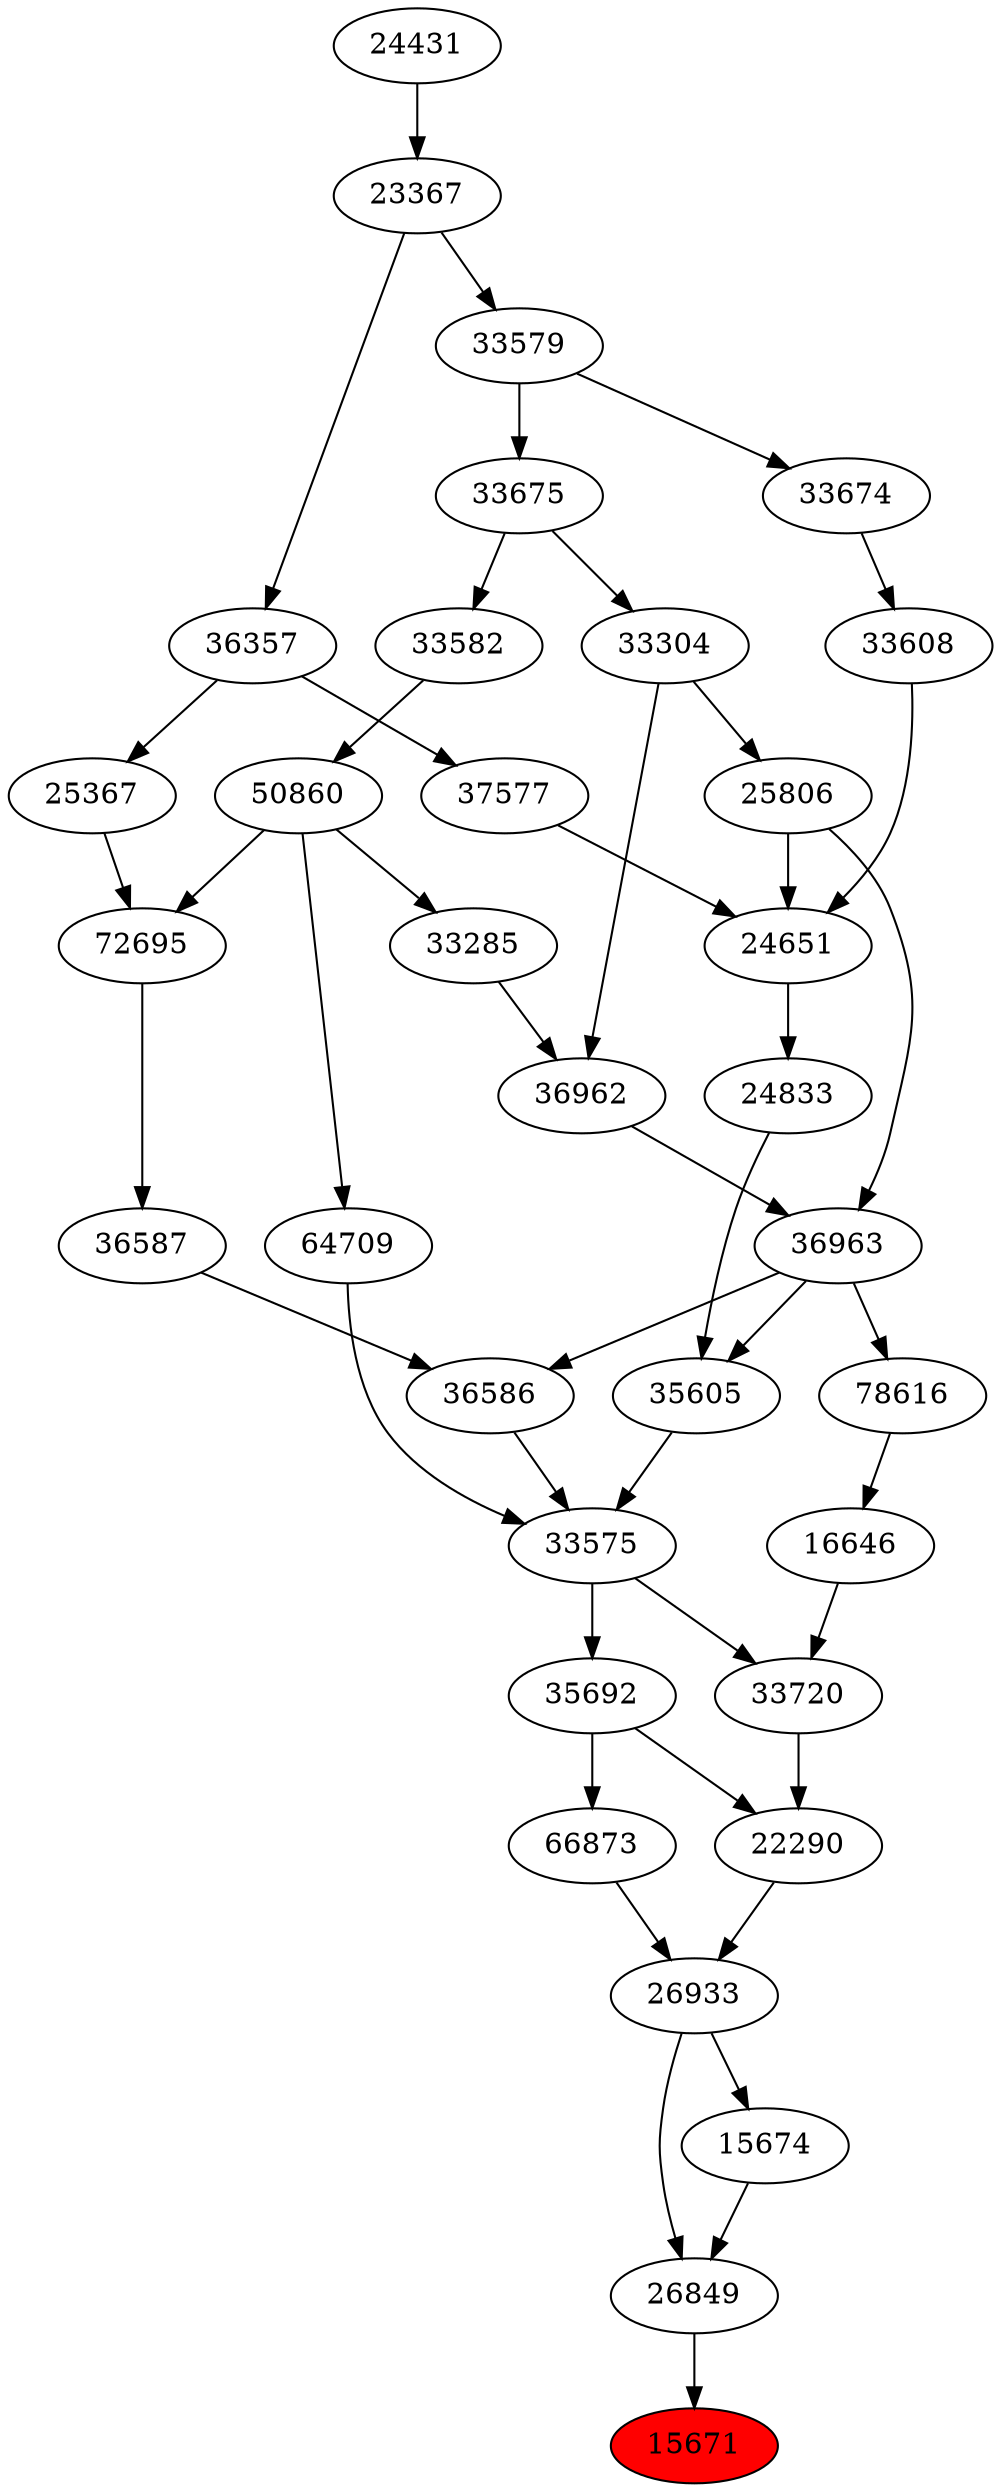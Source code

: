strict digraph{ 
15671 [label="15671" fillcolor=red style=filled]
26849 -> 15671
26849 [label="26849"]
26933 -> 26849
15674 -> 26849
26933 [label="26933"]
22290 -> 26933
66873 -> 26933
15674 [label="15674"]
26933 -> 15674
22290 [label="22290"]
35692 -> 22290
33720 -> 22290
66873 [label="66873"]
35692 -> 66873
35692 [label="35692"]
33575 -> 35692
33720 [label="33720"]
16646 -> 33720
33575 -> 33720
33575 [label="33575"]
36586 -> 33575
35605 -> 33575
64709 -> 33575
16646 [label="16646"]
78616 -> 16646
36586 [label="36586"]
36587 -> 36586
36963 -> 36586
35605 [label="35605"]
24833 -> 35605
36963 -> 35605
64709 [label="64709"]
50860 -> 64709
78616 [label="78616"]
36963 -> 78616
36587 [label="36587"]
72695 -> 36587
36963 [label="36963"]
36962 -> 36963
25806 -> 36963
24833 [label="24833"]
24651 -> 24833
50860 [label="50860"]
33582 -> 50860
72695 [label="72695"]
50860 -> 72695
25367 -> 72695
36962 [label="36962"]
33285 -> 36962
33304 -> 36962
25806 [label="25806"]
33304 -> 25806
24651 [label="24651"]
25806 -> 24651
33608 -> 24651
37577 -> 24651
33582 [label="33582"]
33675 -> 33582
25367 [label="25367"]
36357 -> 25367
33285 [label="33285"]
50860 -> 33285
33304 [label="33304"]
33675 -> 33304
33608 [label="33608"]
33674 -> 33608
37577 [label="37577"]
36357 -> 37577
33675 [label="33675"]
33579 -> 33675
36357 [label="36357"]
23367 -> 36357
33674 [label="33674"]
33579 -> 33674
33579 [label="33579"]
23367 -> 33579
23367 [label="23367"]
24431 -> 23367
24431 [label="24431"]
}